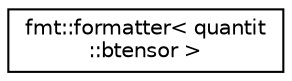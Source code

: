 digraph "Graphical Class Hierarchy"
{
 // LATEX_PDF_SIZE
  edge [fontname="Helvetica",fontsize="10",labelfontname="Helvetica",labelfontsize="10"];
  node [fontname="Helvetica",fontsize="10",shape=record];
  rankdir="LR";
  Node0 [label="fmt::formatter\< quantit\l::btensor \>",height=0.2,width=0.4,color="black", fillcolor="white", style="filled",URL="$structfmt_1_1formatter_3_01quantit_1_1btensor_01_4.html",tooltip=" "];
}
